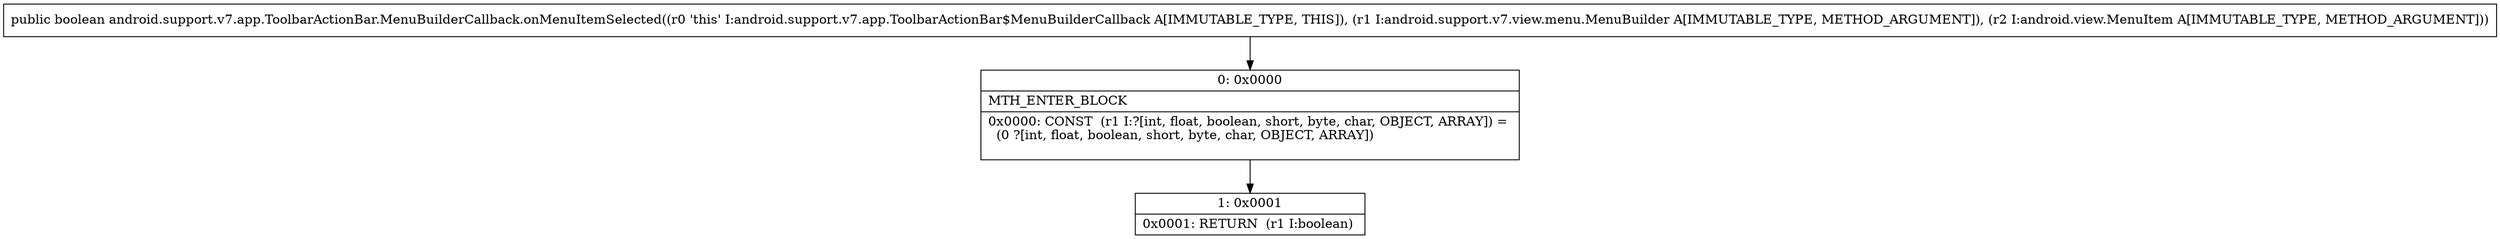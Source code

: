 digraph "CFG forandroid.support.v7.app.ToolbarActionBar.MenuBuilderCallback.onMenuItemSelected(Landroid\/support\/v7\/view\/menu\/MenuBuilder;Landroid\/view\/MenuItem;)Z" {
Node_0 [shape=record,label="{0\:\ 0x0000|MTH_ENTER_BLOCK\l|0x0000: CONST  (r1 I:?[int, float, boolean, short, byte, char, OBJECT, ARRAY]) = \l  (0 ?[int, float, boolean, short, byte, char, OBJECT, ARRAY])\l \l}"];
Node_1 [shape=record,label="{1\:\ 0x0001|0x0001: RETURN  (r1 I:boolean) \l}"];
MethodNode[shape=record,label="{public boolean android.support.v7.app.ToolbarActionBar.MenuBuilderCallback.onMenuItemSelected((r0 'this' I:android.support.v7.app.ToolbarActionBar$MenuBuilderCallback A[IMMUTABLE_TYPE, THIS]), (r1 I:android.support.v7.view.menu.MenuBuilder A[IMMUTABLE_TYPE, METHOD_ARGUMENT]), (r2 I:android.view.MenuItem A[IMMUTABLE_TYPE, METHOD_ARGUMENT])) }"];
MethodNode -> Node_0;
Node_0 -> Node_1;
}

